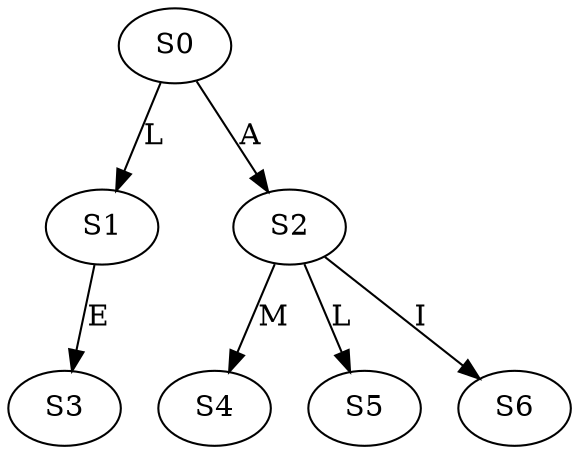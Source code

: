 strict digraph  {
	S0 -> S1 [ label = L ];
	S0 -> S2 [ label = A ];
	S1 -> S3 [ label = E ];
	S2 -> S4 [ label = M ];
	S2 -> S5 [ label = L ];
	S2 -> S6 [ label = I ];
}
